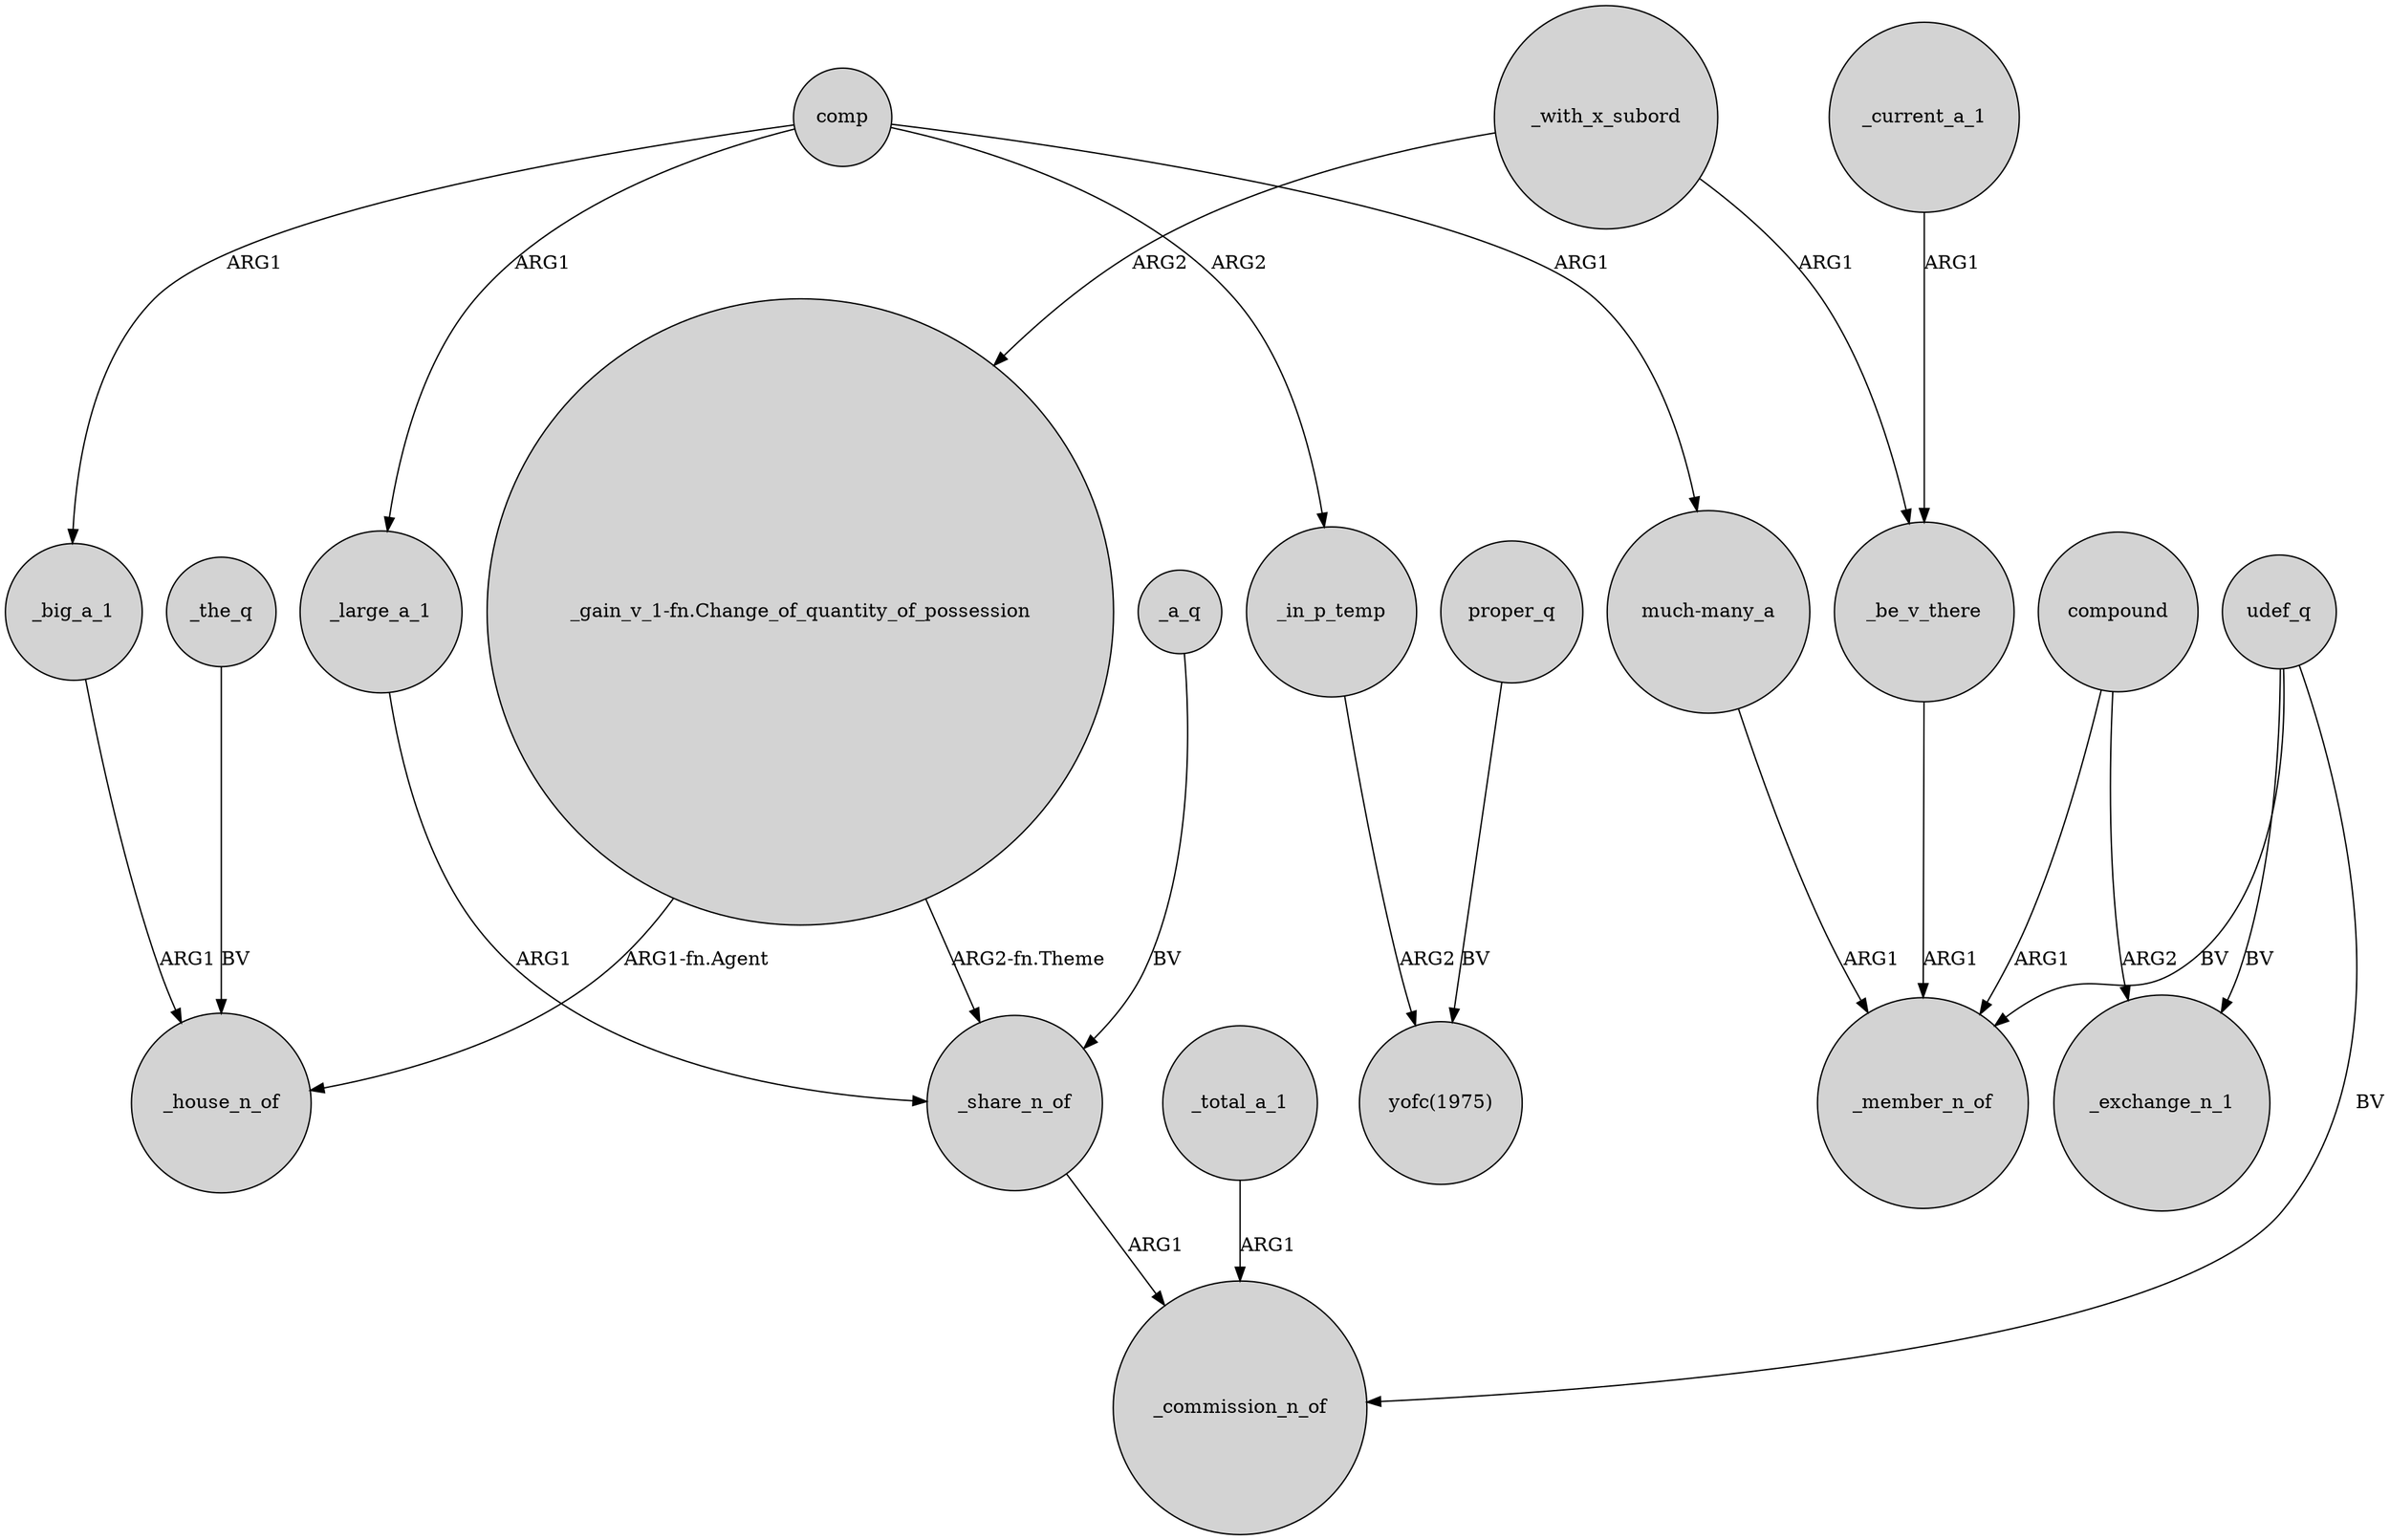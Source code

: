digraph {
	node [shape=circle style=filled]
	_the_q -> _house_n_of [label=BV]
	comp -> _big_a_1 [label=ARG1]
	_big_a_1 -> _house_n_of [label=ARG1]
	comp -> _large_a_1 [label=ARG1]
	proper_q -> "yofc(1975)" [label=BV]
	"_gain_v_1-fn.Change_of_quantity_of_possession" -> _house_n_of [label="ARG1-fn.Agent"]
	"much-many_a" -> _member_n_of [label=ARG1]
	_current_a_1 -> _be_v_there [label=ARG1]
	compound -> _exchange_n_1 [label=ARG2]
	_in_p_temp -> "yofc(1975)" [label=ARG2]
	_a_q -> _share_n_of [label=BV]
	_be_v_there -> _member_n_of [label=ARG1]
	_total_a_1 -> _commission_n_of [label=ARG1]
	comp -> "much-many_a" [label=ARG1]
	udef_q -> _member_n_of [label=BV]
	_with_x_subord -> "_gain_v_1-fn.Change_of_quantity_of_possession" [label=ARG2]
	_large_a_1 -> _share_n_of [label=ARG1]
	"_gain_v_1-fn.Change_of_quantity_of_possession" -> _share_n_of [label="ARG2-fn.Theme"]
	udef_q -> _commission_n_of [label=BV]
	comp -> _in_p_temp [label=ARG2]
	udef_q -> _exchange_n_1 [label=BV]
	_with_x_subord -> _be_v_there [label=ARG1]
	_share_n_of -> _commission_n_of [label=ARG1]
	compound -> _member_n_of [label=ARG1]
}
